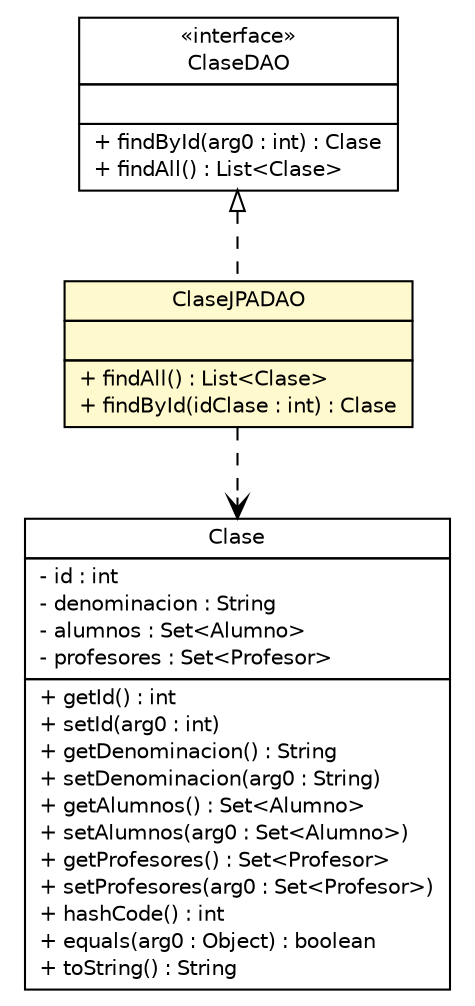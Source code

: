 #!/usr/local/bin/dot
#
# Class diagram 
# Generated by UMLGraph version 5.1 (http://www.umlgraph.org/)
#

digraph G {
	edge [fontname="Helvetica",fontsize=10,labelfontname="Helvetica",labelfontsize=10];
	node [fontname="Helvetica",fontsize=10,shape=plaintext];
	nodesep=0.25;
	ranksep=0.5;
	// curso.java.app.miniclase.dao.jpa.ClaseJPADAO
	c73 [label=<<table title="curso.java.app.miniclase.dao.jpa.ClaseJPADAO" border="0" cellborder="1" cellspacing="0" cellpadding="2" port="p" bgcolor="lemonChiffon" href="./ClaseJPADAO.html">
		<tr><td><table border="0" cellspacing="0" cellpadding="1">
<tr><td align="center" balign="center"> ClaseJPADAO </td></tr>
		</table></td></tr>
		<tr><td><table border="0" cellspacing="0" cellpadding="1">
<tr><td align="left" balign="left">  </td></tr>
		</table></td></tr>
		<tr><td><table border="0" cellspacing="0" cellpadding="1">
<tr><td align="left" balign="left"> + findAll() : List&lt;Clase&gt; </td></tr>
<tr><td align="left" balign="left"> + findById(idClase : int) : Clase </td></tr>
		</table></td></tr>
		</table>>, fontname="Helvetica", fontcolor="black", fontsize=10.0];
	//curso.java.app.miniclase.dao.jpa.ClaseJPADAO implements curso.java.app.miniclase.dao.ClaseDAO
	c74:p -> c73:p [dir=back,arrowtail=empty,style=dashed];
	// curso.java.app.miniclase.dao.jpa.ClaseJPADAO DEPEND curso.java.app.miniclase.pojosanotados.Clase
	c73:p -> c75:p [taillabel="", label="", headlabel="", fontname="Helvetica", fontcolor="black", fontsize=10.0, color="black", arrowhead=open, style=dashed];
	// curso.java.app.miniclase.dao.ClaseDAO
	c74 [label=<<table title="curso.java.app.miniclase.dao.ClaseDAO" border="0" cellborder="1" cellspacing="0" cellpadding="2" port="p" href="http://java.sun.com/j2se/1.4.2/docs/api/curso/java/app/miniclase/dao/ClaseDAO.html">
		<tr><td><table border="0" cellspacing="0" cellpadding="1">
<tr><td align="center" balign="center"> &#171;interface&#187; </td></tr>
<tr><td align="center" balign="center"> ClaseDAO </td></tr>
		</table></td></tr>
		<tr><td><table border="0" cellspacing="0" cellpadding="1">
<tr><td align="left" balign="left">  </td></tr>
		</table></td></tr>
		<tr><td><table border="0" cellspacing="0" cellpadding="1">
<tr><td align="left" balign="left"> + findById(arg0 : int) : Clase </td></tr>
<tr><td align="left" balign="left"> + findAll() : List&lt;Clase&gt; </td></tr>
		</table></td></tr>
		</table>>, fontname="Helvetica", fontcolor="black", fontsize=10.0];
	// curso.java.app.miniclase.pojosanotados.Clase
	c75 [label=<<table title="curso.java.app.miniclase.pojosanotados.Clase" border="0" cellborder="1" cellspacing="0" cellpadding="2" port="p" href="http://java.sun.com/j2se/1.4.2/docs/api/curso/java/app/miniclase/pojosanotados/Clase.html">
		<tr><td><table border="0" cellspacing="0" cellpadding="1">
<tr><td align="center" balign="center"> Clase </td></tr>
		</table></td></tr>
		<tr><td><table border="0" cellspacing="0" cellpadding="1">
<tr><td align="left" balign="left"> - id : int </td></tr>
<tr><td align="left" balign="left"> - denominacion : String </td></tr>
<tr><td align="left" balign="left"> - alumnos : Set&lt;Alumno&gt; </td></tr>
<tr><td align="left" balign="left"> - profesores : Set&lt;Profesor&gt; </td></tr>
		</table></td></tr>
		<tr><td><table border="0" cellspacing="0" cellpadding="1">
<tr><td align="left" balign="left"> + getId() : int </td></tr>
<tr><td align="left" balign="left"> + setId(arg0 : int) </td></tr>
<tr><td align="left" balign="left"> + getDenominacion() : String </td></tr>
<tr><td align="left" balign="left"> + setDenominacion(arg0 : String) </td></tr>
<tr><td align="left" balign="left"> + getAlumnos() : Set&lt;Alumno&gt; </td></tr>
<tr><td align="left" balign="left"> + setAlumnos(arg0 : Set&lt;Alumno&gt;) </td></tr>
<tr><td align="left" balign="left"> + getProfesores() : Set&lt;Profesor&gt; </td></tr>
<tr><td align="left" balign="left"> + setProfesores(arg0 : Set&lt;Profesor&gt;) </td></tr>
<tr><td align="left" balign="left"> + hashCode() : int </td></tr>
<tr><td align="left" balign="left"> + equals(arg0 : Object) : boolean </td></tr>
<tr><td align="left" balign="left"> + toString() : String </td></tr>
		</table></td></tr>
		</table>>, fontname="Helvetica", fontcolor="black", fontsize=10.0];
}

